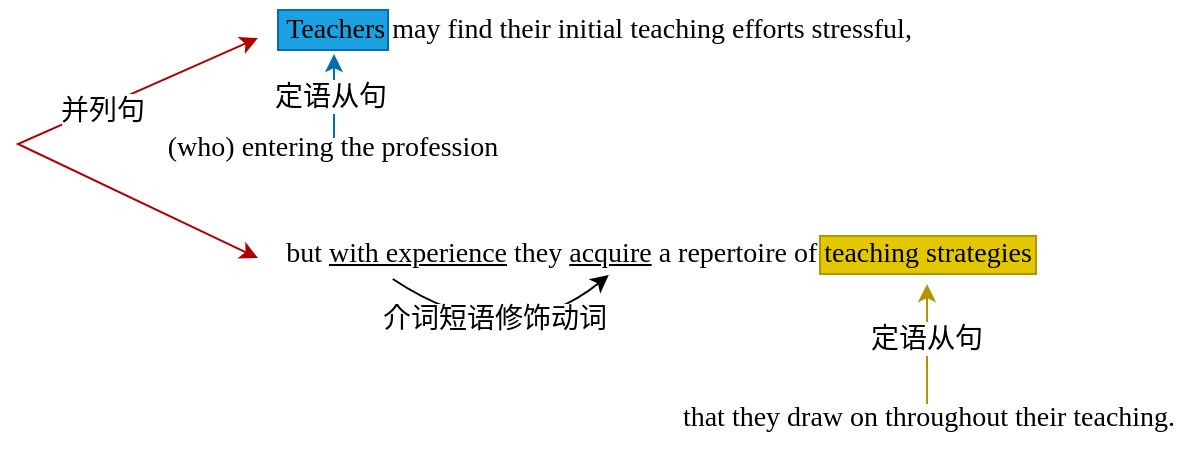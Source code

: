 <mxfile version="21.6.1" type="github">
  <diagram name="第 1 页" id="S6i5OdHXzmnlzUUQaWR8">
    <mxGraphModel dx="794" dy="523" grid="1" gridSize="10" guides="1" tooltips="1" connect="1" arrows="1" fold="1" page="1" pageScale="1" pageWidth="827" pageHeight="1169" math="0" shadow="0">
      <root>
        <mxCell id="0" />
        <mxCell id="1" parent="0" />
        <mxCell id="BR4QjCFMvTeO-Hm-pWz5-9" value="" style="rounded=0;whiteSpace=wrap;html=1;fillColor=#e3c800;fontColor=#000000;strokeColor=#B09500;" vertex="1" parent="1">
          <mxGeometry x="411" y="236" width="108" height="19" as="geometry" />
        </mxCell>
        <mxCell id="BR4QjCFMvTeO-Hm-pWz5-2" value="" style="rounded=0;whiteSpace=wrap;html=1;fillColor=#1ba1e2;fontColor=#ffffff;strokeColor=#006EAF;" vertex="1" parent="1">
          <mxGeometry x="140" y="123" width="55" height="20" as="geometry" />
        </mxCell>
        <mxCell id="BR4QjCFMvTeO-Hm-pWz5-1" value="&lt;font style=&quot;font-size: 14px;&quot; face=&quot;Times New Roman&quot;&gt;Teachers may find their initial teaching efforts stressful,&lt;/font&gt;" style="text;html=1;align=center;verticalAlign=middle;resizable=0;points=[];autosize=1;strokeColor=none;fillColor=none;" vertex="1" parent="1">
          <mxGeometry x="130" y="118" width="340" height="30" as="geometry" />
        </mxCell>
        <mxCell id="BR4QjCFMvTeO-Hm-pWz5-3" value="&lt;p style=&quot;line-height: 120%;&quot;&gt;&lt;font face=&quot;Times New Roman&quot; style=&quot;font-size: 14px;&quot;&gt;(who) entering the profession&lt;/font&gt;&lt;/p&gt;" style="text;html=1;align=center;verticalAlign=middle;resizable=0;points=[];autosize=1;strokeColor=none;fillColor=none;" vertex="1" parent="1">
          <mxGeometry x="72" y="167" width="190" height="50" as="geometry" />
        </mxCell>
        <mxCell id="BR4QjCFMvTeO-Hm-pWz5-4" value="" style="endArrow=classic;html=1;rounded=0;fillColor=#1ba1e2;strokeColor=#006EAF;" edge="1" parent="1">
          <mxGeometry width="50" height="50" relative="1" as="geometry">
            <mxPoint x="168" y="187" as="sourcePoint" />
            <mxPoint x="168" y="145" as="targetPoint" />
          </mxGeometry>
        </mxCell>
        <mxCell id="BR4QjCFMvTeO-Hm-pWz5-5" value="&lt;font style=&quot;font-size: 14px;&quot;&gt;定语从句&lt;/font&gt;" style="edgeLabel;html=1;align=center;verticalAlign=middle;resizable=0;points=[];" vertex="1" connectable="0" parent="BR4QjCFMvTeO-Hm-pWz5-4">
          <mxGeometry y="2" relative="1" as="geometry">
            <mxPoint as="offset" />
          </mxGeometry>
        </mxCell>
        <mxCell id="BR4QjCFMvTeO-Hm-pWz5-6" value="&lt;font face=&quot;Times New Roman&quot; style=&quot;font-size: 14px;&quot;&gt;but &lt;u&gt;with experience&lt;/u&gt; they &lt;u&gt;acquire&lt;/u&gt; a repertoire of teaching strategies&lt;/font&gt;" style="text;html=1;align=center;verticalAlign=middle;resizable=0;points=[];autosize=1;strokeColor=none;fillColor=none;" vertex="1" parent="1">
          <mxGeometry x="130" y="230" width="400" height="30" as="geometry" />
        </mxCell>
        <mxCell id="BR4QjCFMvTeO-Hm-pWz5-7" value="" style="endArrow=classic;startArrow=classic;html=1;rounded=0;fillColor=#e51400;strokeColor=#B20000;" edge="1" parent="1">
          <mxGeometry width="50" height="50" relative="1" as="geometry">
            <mxPoint x="130" y="247" as="sourcePoint" />
            <mxPoint x="130" y="137" as="targetPoint" />
            <Array as="points">
              <mxPoint x="10" y="190" />
            </Array>
          </mxGeometry>
        </mxCell>
        <mxCell id="BR4QjCFMvTeO-Hm-pWz5-8" value="&lt;font style=&quot;font-size: 14px;&quot;&gt;并列句&lt;/font&gt;" style="edgeLabel;html=1;align=center;verticalAlign=middle;resizable=0;points=[];" vertex="1" connectable="0" parent="BR4QjCFMvTeO-Hm-pWz5-7">
          <mxGeometry x="0.347" y="-1" relative="1" as="geometry">
            <mxPoint as="offset" />
          </mxGeometry>
        </mxCell>
        <mxCell id="BR4QjCFMvTeO-Hm-pWz5-10" value="" style="endArrow=classic;html=1;rounded=0;fillColor=#e3c800;strokeColor=#B09500;" edge="1" parent="1">
          <mxGeometry width="50" height="50" relative="1" as="geometry">
            <mxPoint x="464.5" y="320" as="sourcePoint" />
            <mxPoint x="464.5" y="260" as="targetPoint" />
          </mxGeometry>
        </mxCell>
        <mxCell id="BR4QjCFMvTeO-Hm-pWz5-11" value="&lt;font style=&quot;font-size: 14px;&quot;&gt;定语从句&lt;/font&gt;" style="edgeLabel;html=1;align=center;verticalAlign=middle;resizable=0;points=[];" vertex="1" connectable="0" parent="BR4QjCFMvTeO-Hm-pWz5-10">
          <mxGeometry x="0.15" y="2" relative="1" as="geometry">
            <mxPoint x="1" y="1" as="offset" />
          </mxGeometry>
        </mxCell>
        <mxCell id="BR4QjCFMvTeO-Hm-pWz5-13" value="&lt;font face=&quot;Times New Roman&quot; style=&quot;font-size: 14px;&quot;&gt;that they draw on throughout their teaching.&lt;/font&gt;" style="text;html=1;align=center;verticalAlign=middle;resizable=0;points=[];autosize=1;strokeColor=none;fillColor=none;" vertex="1" parent="1">
          <mxGeometry x="330" y="312" width="270" height="30" as="geometry" />
        </mxCell>
        <mxCell id="BR4QjCFMvTeO-Hm-pWz5-17" value="" style="curved=1;endArrow=classic;html=1;rounded=0;exitX=0.181;exitY=1.05;exitDx=0;exitDy=0;exitPerimeter=0;entryX=0.451;entryY=0.983;entryDx=0;entryDy=0;entryPerimeter=0;" edge="1" parent="1">
          <mxGeometry width="50" height="50" relative="1" as="geometry">
            <mxPoint x="197.4" y="257.5" as="sourcePoint" />
            <mxPoint x="305.4" y="255.49" as="targetPoint" />
            <Array as="points">
              <mxPoint x="255" y="296" />
            </Array>
          </mxGeometry>
        </mxCell>
        <mxCell id="BR4QjCFMvTeO-Hm-pWz5-18" value="&lt;font face=&quot;Times New Roman&quot; style=&quot;font-size: 14px;&quot;&gt;介词短语修饰动词&lt;/font&gt;" style="edgeLabel;html=1;align=center;verticalAlign=middle;resizable=0;points=[];" vertex="1" connectable="0" parent="BR4QjCFMvTeO-Hm-pWz5-17">
          <mxGeometry x="-0.198" y="11" relative="1" as="geometry">
            <mxPoint as="offset" />
          </mxGeometry>
        </mxCell>
      </root>
    </mxGraphModel>
  </diagram>
</mxfile>
